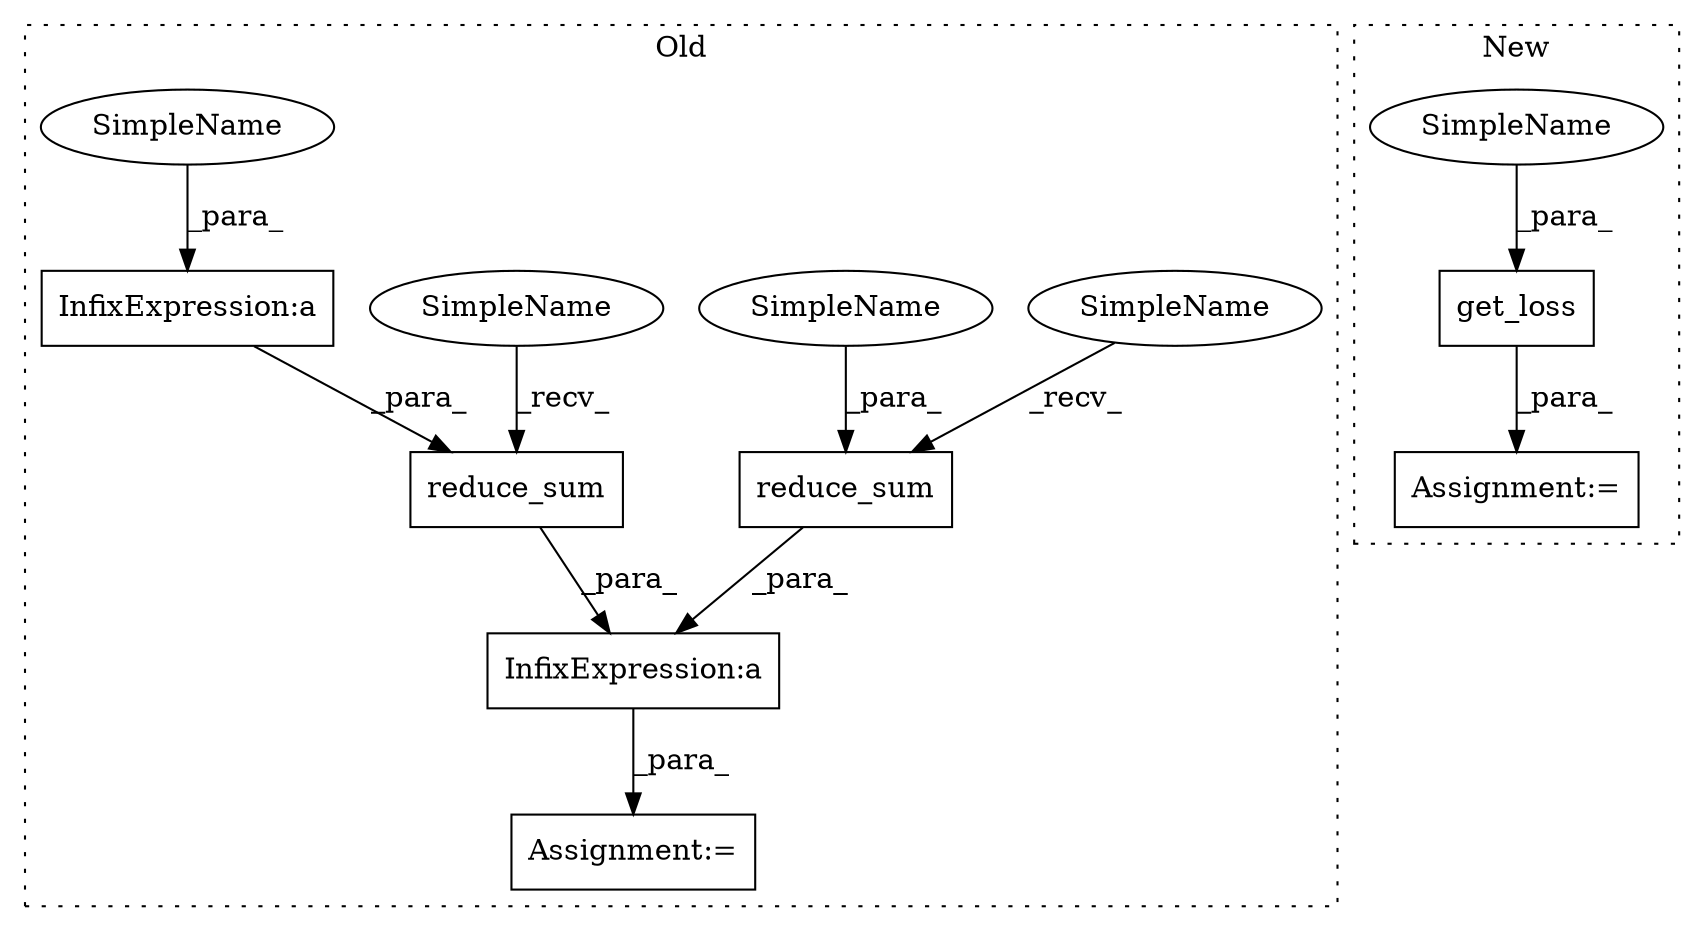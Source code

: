 digraph G {
subgraph cluster0 {
1 [label="reduce_sum" a="32" s="8942,8961" l="11,1" shape="box"];
3 [label="InfixExpression:a" a="27" s="8928" l="3" shape="box"];
4 [label="InfixExpression:a" a="27" s="8916" l="3" shape="box"];
5 [label="reduce_sum" a="32" s="8903,8927" l="11,1" shape="box"];
7 [label="Assignment:=" a="7" s="8890" l="1" shape="box"];
8 [label="SimpleName" a="42" s="8892" l="10" shape="ellipse"];
9 [label="SimpleName" a="42" s="8931" l="10" shape="ellipse"];
10 [label="SimpleName" a="42" s="8953" l="8" shape="ellipse"];
11 [label="SimpleName" a="42" s="8919" l="8" shape="ellipse"];
label = "Old";
style="dotted";
}
subgraph cluster1 {
2 [label="get_loss" a="32" s="8925,8961" l="9,1" shape="box"];
6 [label="Assignment:=" a="7" s="8924" l="1" shape="box"];
12 [label="SimpleName" a="42" s="8953" l="8" shape="ellipse"];
label = "New";
style="dotted";
}
1 -> 3 [label="_para_"];
2 -> 6 [label="_para_"];
3 -> 7 [label="_para_"];
4 -> 5 [label="_para_"];
5 -> 3 [label="_para_"];
8 -> 5 [label="_recv_"];
9 -> 1 [label="_recv_"];
10 -> 1 [label="_para_"];
11 -> 4 [label="_para_"];
12 -> 2 [label="_para_"];
}